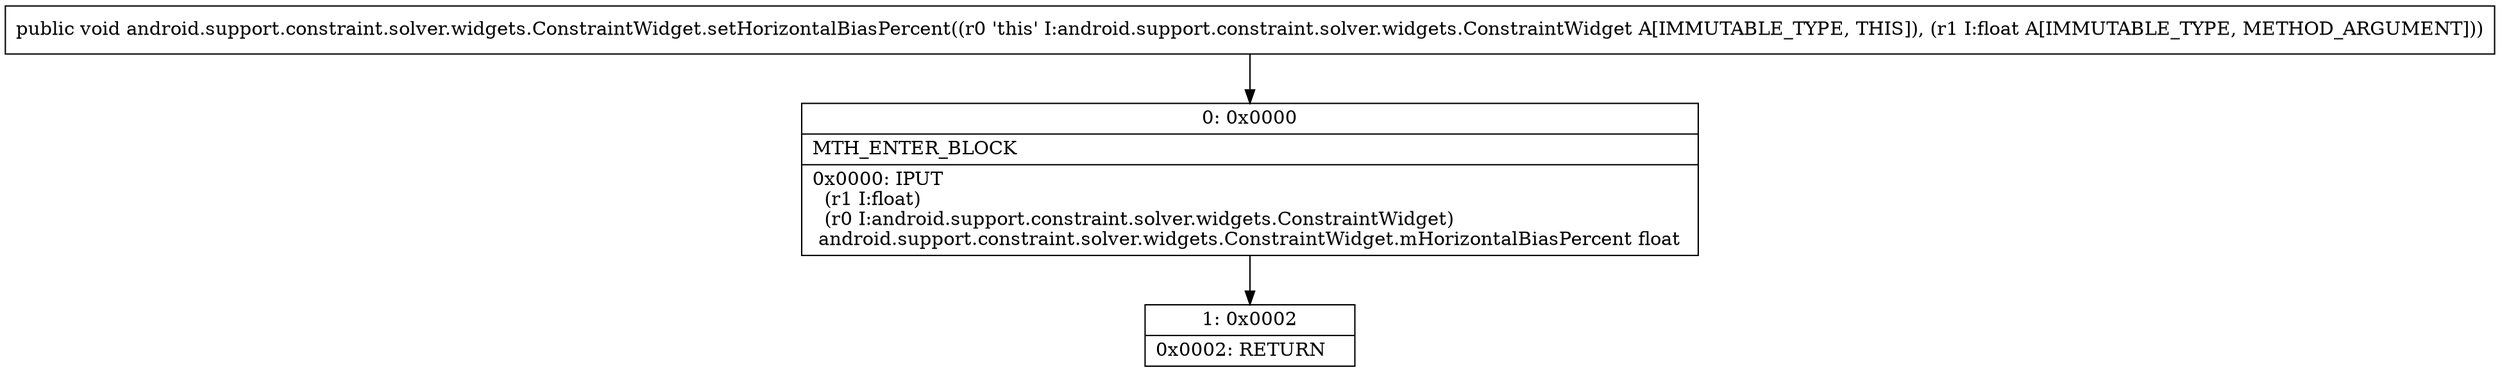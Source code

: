 digraph "CFG forandroid.support.constraint.solver.widgets.ConstraintWidget.setHorizontalBiasPercent(F)V" {
Node_0 [shape=record,label="{0\:\ 0x0000|MTH_ENTER_BLOCK\l|0x0000: IPUT  \l  (r1 I:float)\l  (r0 I:android.support.constraint.solver.widgets.ConstraintWidget)\l android.support.constraint.solver.widgets.ConstraintWidget.mHorizontalBiasPercent float \l}"];
Node_1 [shape=record,label="{1\:\ 0x0002|0x0002: RETURN   \l}"];
MethodNode[shape=record,label="{public void android.support.constraint.solver.widgets.ConstraintWidget.setHorizontalBiasPercent((r0 'this' I:android.support.constraint.solver.widgets.ConstraintWidget A[IMMUTABLE_TYPE, THIS]), (r1 I:float A[IMMUTABLE_TYPE, METHOD_ARGUMENT])) }"];
MethodNode -> Node_0;
Node_0 -> Node_1;
}

